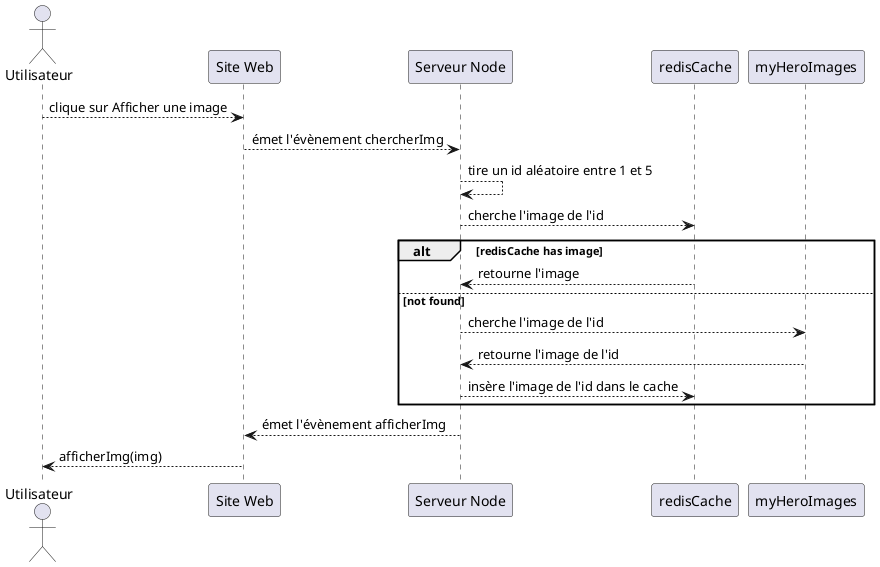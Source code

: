 @startuml
actor Utilisateur 
participant "Site Web"
participant "Serveur Node"
participant redisCache
participant myHeroImages

Utilisateur --> "Site Web" : clique sur Afficher une image
"Site Web" --> "Serveur Node" : émet l'évènement chercherImg
"Serveur Node" --> "Serveur Node" : tire un id aléatoire entre 1 et 5
"Serveur Node" --> redisCache : cherche l'image de l'id
alt redisCache has image
redisCache --> "Serveur Node": retourne l'image
else not found
"Serveur Node" --> myHeroImages : cherche l'image de l'id
myHeroImages --> "Serveur Node" : retourne l'image de l'id
"Serveur Node" --> redisCache : insère l'image de l'id dans le cache
end
"Serveur Node" --> "Site Web" : émet l'évènement afficherImg
"Site Web" --> Utilisateur : afficherImg(img)
@enduml